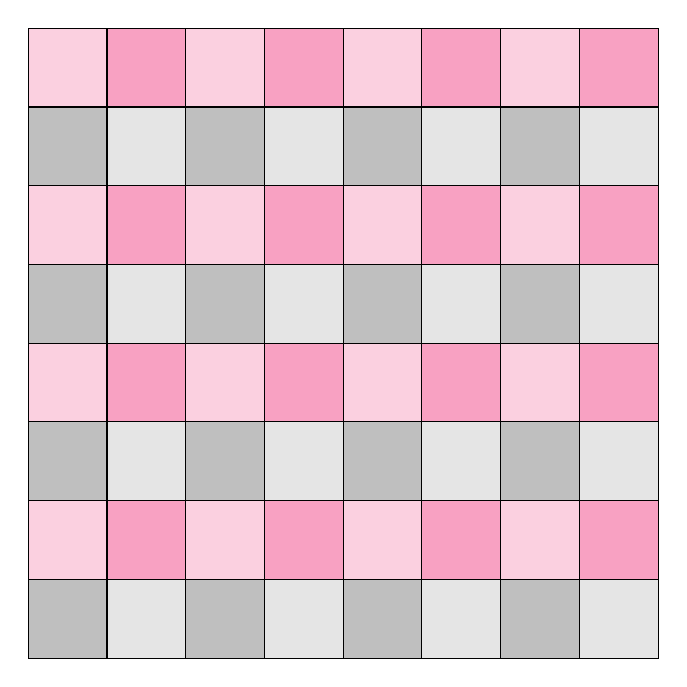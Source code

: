 \draw[fill=black, fill opacity=0.25] (0, 0) -- (0, 1) -- (1, 1) -- (1, 0) -- (0, 0);
\draw[fill=WildStrawberry, fill opacity=0.2] (0, 1) -- (0, 2) -- (1, 2) -- (1, 1) -- (0, 1);
\draw[fill=black, fill opacity=0.25] (0, 2) -- (0, 3) -- (1, 3) -- (1, 2) -- (0, 2);
\draw[fill=WildStrawberry, fill opacity=0.2] (0, 3) -- (0, 4) -- (1, 4) -- (1, 3) -- (0, 3);
\draw[fill=black, fill opacity=0.25] (0, 4) -- (0, 5) -- (1, 5) -- (1, 4) -- (0, 4);
\draw[fill=WildStrawberry, fill opacity=0.2] (0, 5) -- (0, 6) -- (1, 6) -- (1, 5) -- (0, 5);
\draw[fill=black, fill opacity=0.25] (0, 6) -- (0, 7) -- (1, 7) -- (1, 6) -- (0, 6);
\draw[fill=WildStrawberry, fill opacity=0.2] (0, 7) -- (0, 8) -- (1, 8) -- (1, 7) -- (0, 7);
\draw[fill=black, fill opacity=0.1] (1, 0) -- (1, 1) -- (2, 1) -- (2, 0) -- (1, 0);
\draw[fill=WildStrawberry, fill opacity=0.4] (1, 1) -- (1, 2) -- (2, 2) -- (2, 1) -- (1, 1);
\draw[fill=black, fill opacity=0.1] (1, 2) -- (1, 3) -- (2, 3) -- (2, 2) -- (1, 2);
\draw[fill=WildStrawberry, fill opacity=0.4] (1, 3) -- (1, 4) -- (2, 4) -- (2, 3) -- (1, 3);
\draw[fill=black, fill opacity=0.1] (1, 4) -- (1, 5) -- (2, 5) -- (2, 4) -- (1, 4);
\draw[fill=WildStrawberry, fill opacity=0.4] (1, 5) -- (1, 6) -- (2, 6) -- (2, 5) -- (1, 5);
\draw[fill=black, fill opacity=0.1] (1, 6) -- (1, 7) -- (2, 7) -- (2, 6) -- (1, 6);
\draw[fill=WildStrawberry, fill opacity=0.4] (1, 7) -- (1, 8) -- (2, 8) -- (2, 7) -- (1, 7);
\draw[fill=black, fill opacity=0.25] (2, 0) -- (2, 1) -- (3, 1) -- (3, 0) -- (2, 0);
\draw[fill=WildStrawberry, fill opacity=0.2] (2, 1) -- (2, 2) -- (3, 2) -- (3, 1) -- (2, 1);
\draw[fill=black, fill opacity=0.25] (2, 2) -- (2, 3) -- (3, 3) -- (3, 2) -- (2, 2);
\draw[fill=WildStrawberry, fill opacity=0.2] (2, 3) -- (2, 4) -- (3, 4) -- (3, 3) -- (2, 3);
\draw[fill=black, fill opacity=0.25] (2, 4) -- (2, 5) -- (3, 5) -- (3, 4) -- (2, 4);
\draw[fill=WildStrawberry, fill opacity=0.2] (2, 5) -- (2, 6) -- (3, 6) -- (3, 5) -- (2, 5);
\draw[fill=black, fill opacity=0.25] (2, 6) -- (2, 7) -- (3, 7) -- (3, 6) -- (2, 6);
\draw[fill=WildStrawberry, fill opacity=0.2] (2, 7) -- (2, 8) -- (3, 8) -- (3, 7) -- (2, 7);
\draw[fill=black, fill opacity=0.1] (3, 0) -- (3, 1) -- (4, 1) -- (4, 0) -- (3, 0);
\draw[fill=WildStrawberry, fill opacity=0.4] (3, 1) -- (3, 2) -- (4, 2) -- (4, 1) -- (3, 1);
\draw[fill=black, fill opacity=0.1] (3, 2) -- (3, 3) -- (4, 3) -- (4, 2) -- (3, 2);
\draw[fill=WildStrawberry, fill opacity=0.4] (3, 3) -- (3, 4) -- (4, 4) -- (4, 3) -- (3, 3);
\draw[fill=black, fill opacity=0.1] (3, 4) -- (3, 5) -- (4, 5) -- (4, 4) -- (3, 4);
\draw[fill=WildStrawberry, fill opacity=0.4] (3, 5) -- (3, 6) -- (4, 6) -- (4, 5) -- (3, 5);
\draw[fill=black, fill opacity=0.1] (3, 6) -- (3, 7) -- (4, 7) -- (4, 6) -- (3, 6);
\draw[fill=WildStrawberry, fill opacity=0.4] (3, 7) -- (3, 8) -- (4, 8) -- (4, 7) -- (3, 7);
\draw[fill=black, fill opacity=0.25] (4, 0) -- (4, 1) -- (5, 1) -- (5, 0) -- (4, 0);
\draw[fill=WildStrawberry, fill opacity=0.2] (4, 1) -- (4, 2) -- (5, 2) -- (5, 1) -- (4, 1);
\draw[fill=black, fill opacity=0.25] (4, 2) -- (4, 3) -- (5, 3) -- (5, 2) -- (4, 2);
\draw[fill=WildStrawberry, fill opacity=0.2] (4, 3) -- (4, 4) -- (5, 4) -- (5, 3) -- (4, 3);
\draw[fill=black, fill opacity=0.25] (4, 4) -- (4, 5) -- (5, 5) -- (5, 4) -- (4, 4);
\draw[fill=WildStrawberry, fill opacity=0.2] (4, 5) -- (4, 6) -- (5, 6) -- (5, 5) -- (4, 5);
\draw[fill=black, fill opacity=0.25] (4, 6) -- (4, 7) -- (5, 7) -- (5, 6) -- (4, 6);
\draw[fill=WildStrawberry, fill opacity=0.2] (4, 7) -- (4, 8) -- (5, 8) -- (5, 7) -- (4, 7);
\draw[fill=black, fill opacity=0.1] (5, 0) -- (5, 1) -- (6, 1) -- (6, 0) -- (5, 0);
\draw[fill=WildStrawberry, fill opacity=0.4] (5, 1) -- (5, 2) -- (6, 2) -- (6, 1) -- (5, 1);
\draw[fill=black, fill opacity=0.1] (5, 2) -- (5, 3) -- (6, 3) -- (6, 2) -- (5, 2);
\draw[fill=WildStrawberry, fill opacity=0.4] (5, 3) -- (5, 4) -- (6, 4) -- (6, 3) -- (5, 3);
\draw[fill=black, fill opacity=0.1] (5, 4) -- (5, 5) -- (6, 5) -- (6, 4) -- (5, 4);
\draw[fill=WildStrawberry, fill opacity=0.4] (5, 5) -- (5, 6) -- (6, 6) -- (6, 5) -- (5, 5);
\draw[fill=black, fill opacity=0.1] (5, 6) -- (5, 7) -- (6, 7) -- (6, 6) -- (5, 6);
\draw[fill=WildStrawberry, fill opacity=0.4] (5, 7) -- (5, 8) -- (6, 8) -- (6, 7) -- (5, 7);
\draw[fill=black, fill opacity=0.25] (6, 0) -- (6, 1) -- (7, 1) -- (7, 0) -- (6, 0);
\draw[fill=WildStrawberry, fill opacity=0.2] (6, 1) -- (6, 2) -- (7, 2) -- (7, 1) -- (6, 1);
\draw[fill=black, fill opacity=0.25] (6, 2) -- (6, 3) -- (7, 3) -- (7, 2) -- (6, 2);
\draw[fill=WildStrawberry, fill opacity=0.2] (6, 3) -- (6, 4) -- (7, 4) -- (7, 3) -- (6, 3);
\draw[fill=black, fill opacity=0.25] (6, 4) -- (6, 5) -- (7, 5) -- (7, 4) -- (6, 4);
\draw[fill=WildStrawberry, fill opacity=0.2] (6, 5) -- (6, 6) -- (7, 6) -- (7, 5) -- (6, 5);
\draw[fill=black, fill opacity=0.25] (6, 6) -- (6, 7) -- (7, 7) -- (7, 6) -- (6, 6);
\draw[fill=WildStrawberry, fill opacity=0.2] (6, 7) -- (6, 8) -- (7, 8) -- (7, 7) -- (6, 7);
\draw[fill=black, fill opacity=0.1] (7, 0) -- (7, 1) -- (8, 1) -- (8, 0) -- (7, 0);
\draw[fill=WildStrawberry, fill opacity=0.4] (7, 1) -- (7, 2) -- (8, 2) -- (8, 1) -- (7, 1);
\draw[fill=black, fill opacity=0.1] (7, 2) -- (7, 3) -- (8, 3) -- (8, 2) -- (7, 2);
\draw[fill=WildStrawberry, fill opacity=0.4] (7, 3) -- (7, 4) -- (8, 4) -- (8, 3) -- (7, 3);
\draw[fill=black, fill opacity=0.1] (7, 4) -- (7, 5) -- (8, 5) -- (8, 4) -- (7, 4);
\draw[fill=WildStrawberry, fill opacity=0.4] (7, 5) -- (7, 6) -- (8, 6) -- (8, 5) -- (7, 5);
\draw[fill=black, fill opacity=0.1] (7, 6) -- (7, 7) -- (8, 7) -- (8, 6) -- (7, 6);
\draw[fill=WildStrawberry, fill opacity=0.4] (7, 7) -- (7, 8) -- (8, 8) -- (8, 7) -- (7, 7);